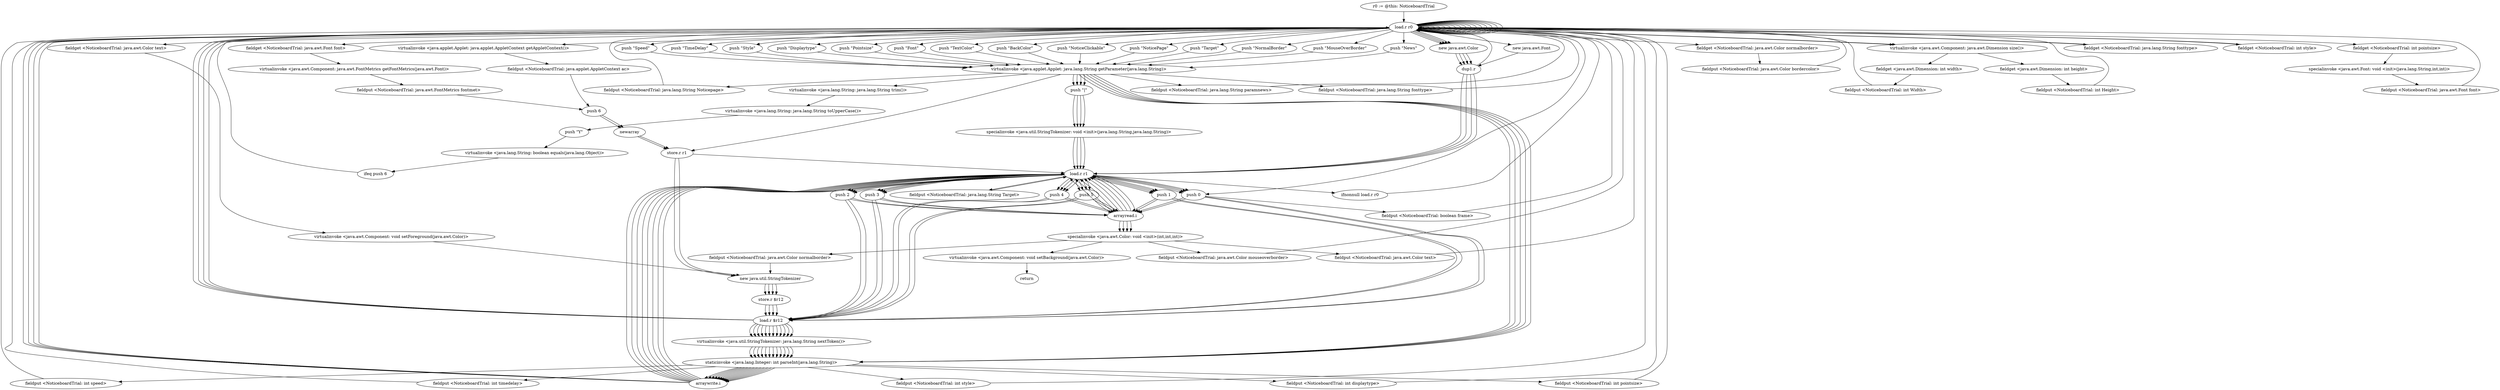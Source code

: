 digraph "" {
    "r0 := @this: NoticeboardTrial"
    "load.r r0"
    "r0 := @this: NoticeboardTrial"->"load.r r0";
    "push \"NoticeClickable\""
    "load.r r0"->"push \"NoticeClickable\"";
    "virtualinvoke <java.applet.Applet: java.lang.String getParameter(java.lang.String)>"
    "push \"NoticeClickable\""->"virtualinvoke <java.applet.Applet: java.lang.String getParameter(java.lang.String)>";
    "virtualinvoke <java.lang.String: java.lang.String trim()>"
    "virtualinvoke <java.applet.Applet: java.lang.String getParameter(java.lang.String)>"->"virtualinvoke <java.lang.String: java.lang.String trim()>";
    "virtualinvoke <java.lang.String: java.lang.String toUpperCase()>"
    "virtualinvoke <java.lang.String: java.lang.String trim()>"->"virtualinvoke <java.lang.String: java.lang.String toUpperCase()>";
    "push \"Y\""
    "virtualinvoke <java.lang.String: java.lang.String toUpperCase()>"->"push \"Y\"";
    "virtualinvoke <java.lang.String: boolean equals(java.lang.Object)>"
    "push \"Y\""->"virtualinvoke <java.lang.String: boolean equals(java.lang.Object)>";
    "ifeq push 6"
    "virtualinvoke <java.lang.String: boolean equals(java.lang.Object)>"->"ifeq push 6";
    "ifeq push 6"->"load.r r0";
    "load.r r0"->"load.r r0";
    "push \"NoticePage\""
    "load.r r0"->"push \"NoticePage\"";
    "push \"NoticePage\""->"virtualinvoke <java.applet.Applet: java.lang.String getParameter(java.lang.String)>";
    "fieldput <NoticeboardTrial: java.lang.String Noticepage>"
    "virtualinvoke <java.applet.Applet: java.lang.String getParameter(java.lang.String)>"->"fieldput <NoticeboardTrial: java.lang.String Noticepage>";
    "fieldput <NoticeboardTrial: java.lang.String Noticepage>"->"load.r r0";
    "load.r r0"->"load.r r0";
    "push \"Target\""
    "load.r r0"->"push \"Target\"";
    "push \"Target\""->"virtualinvoke <java.applet.Applet: java.lang.String getParameter(java.lang.String)>";
    "store.r r1"
    "virtualinvoke <java.applet.Applet: java.lang.String getParameter(java.lang.String)>"->"store.r r1";
    "load.r r1"
    "store.r r1"->"load.r r1";
    "fieldput <NoticeboardTrial: java.lang.String Target>"
    "load.r r1"->"fieldput <NoticeboardTrial: java.lang.String Target>";
    "fieldput <NoticeboardTrial: java.lang.String Target>"->"load.r r1";
    "ifnonnull load.r r0"
    "load.r r1"->"ifnonnull load.r r0";
    "ifnonnull load.r r0"->"load.r r0";
    "push 0"
    "load.r r0"->"push 0";
    "fieldput <NoticeboardTrial: boolean frame>"
    "push 0"->"fieldput <NoticeboardTrial: boolean frame>";
    "fieldput <NoticeboardTrial: boolean frame>"->"load.r r0";
    "load.r r0"->"load.r r0";
    "virtualinvoke <java.applet.Applet: java.applet.AppletContext getAppletContext()>"
    "load.r r0"->"virtualinvoke <java.applet.Applet: java.applet.AppletContext getAppletContext()>";
    "fieldput <NoticeboardTrial: java.applet.AppletContext ac>"
    "virtualinvoke <java.applet.Applet: java.applet.AppletContext getAppletContext()>"->"fieldput <NoticeboardTrial: java.applet.AppletContext ac>";
    "push 6"
    "fieldput <NoticeboardTrial: java.applet.AppletContext ac>"->"push 6";
    "newarray"
    "push 6"->"newarray";
    "newarray"->"store.r r1";
    "new java.util.StringTokenizer"
    "store.r r1"->"new java.util.StringTokenizer";
    "store.r $r12"
    "new java.util.StringTokenizer"->"store.r $r12";
    "load.r $r12"
    "store.r $r12"->"load.r $r12";
    "load.r $r12"->"load.r r0";
    "push \"NormalBorder\""
    "load.r r0"->"push \"NormalBorder\"";
    "push \"NormalBorder\""->"virtualinvoke <java.applet.Applet: java.lang.String getParameter(java.lang.String)>";
    "push \"|\""
    "virtualinvoke <java.applet.Applet: java.lang.String getParameter(java.lang.String)>"->"push \"|\"";
    "specialinvoke <java.util.StringTokenizer: void <init>(java.lang.String,java.lang.String)>"
    "push \"|\""->"specialinvoke <java.util.StringTokenizer: void <init>(java.lang.String,java.lang.String)>";
    "specialinvoke <java.util.StringTokenizer: void <init>(java.lang.String,java.lang.String)>"->"load.r r1";
    "load.r r1"->"push 0";
    "push 0"->"load.r $r12";
    "virtualinvoke <java.util.StringTokenizer: java.lang.String nextToken()>"
    "load.r $r12"->"virtualinvoke <java.util.StringTokenizer: java.lang.String nextToken()>";
    "staticinvoke <java.lang.Integer: int parseInt(java.lang.String)>"
    "virtualinvoke <java.util.StringTokenizer: java.lang.String nextToken()>"->"staticinvoke <java.lang.Integer: int parseInt(java.lang.String)>";
    "arraywrite.i"
    "staticinvoke <java.lang.Integer: int parseInt(java.lang.String)>"->"arraywrite.i";
    "arraywrite.i"->"load.r r1";
    "push 1"
    "load.r r1"->"push 1";
    "push 1"->"load.r $r12";
    "load.r $r12"->"virtualinvoke <java.util.StringTokenizer: java.lang.String nextToken()>";
    "virtualinvoke <java.util.StringTokenizer: java.lang.String nextToken()>"->"staticinvoke <java.lang.Integer: int parseInt(java.lang.String)>";
    "staticinvoke <java.lang.Integer: int parseInt(java.lang.String)>"->"arraywrite.i";
    "arraywrite.i"->"load.r r1";
    "push 2"
    "load.r r1"->"push 2";
    "push 2"->"load.r $r12";
    "load.r $r12"->"virtualinvoke <java.util.StringTokenizer: java.lang.String nextToken()>";
    "virtualinvoke <java.util.StringTokenizer: java.lang.String nextToken()>"->"staticinvoke <java.lang.Integer: int parseInt(java.lang.String)>";
    "staticinvoke <java.lang.Integer: int parseInt(java.lang.String)>"->"arraywrite.i";
    "arraywrite.i"->"load.r r0";
    "new java.awt.Color"
    "load.r r0"->"new java.awt.Color";
    "dup1.r"
    "new java.awt.Color"->"dup1.r";
    "dup1.r"->"load.r r1";
    "load.r r1"->"push 0";
    "arrayread.i"
    "push 0"->"arrayread.i";
    "arrayread.i"->"load.r r1";
    "load.r r1"->"push 1";
    "push 1"->"arrayread.i";
    "arrayread.i"->"load.r r1";
    "load.r r1"->"push 2";
    "push 2"->"arrayread.i";
    "specialinvoke <java.awt.Color: void <init>(int,int,int)>"
    "arrayread.i"->"specialinvoke <java.awt.Color: void <init>(int,int,int)>";
    "fieldput <NoticeboardTrial: java.awt.Color normalborder>"
    "specialinvoke <java.awt.Color: void <init>(int,int,int)>"->"fieldput <NoticeboardTrial: java.awt.Color normalborder>";
    "fieldput <NoticeboardTrial: java.awt.Color normalborder>"->"new java.util.StringTokenizer";
    "new java.util.StringTokenizer"->"store.r $r12";
    "store.r $r12"->"load.r $r12";
    "load.r $r12"->"load.r r0";
    "push \"MouseOverBorder\""
    "load.r r0"->"push \"MouseOverBorder\"";
    "push \"MouseOverBorder\""->"virtualinvoke <java.applet.Applet: java.lang.String getParameter(java.lang.String)>";
    "virtualinvoke <java.applet.Applet: java.lang.String getParameter(java.lang.String)>"->"push \"|\"";
    "push \"|\""->"specialinvoke <java.util.StringTokenizer: void <init>(java.lang.String,java.lang.String)>";
    "specialinvoke <java.util.StringTokenizer: void <init>(java.lang.String,java.lang.String)>"->"load.r r1";
    "push 3"
    "load.r r1"->"push 3";
    "push 3"->"load.r $r12";
    "load.r $r12"->"virtualinvoke <java.util.StringTokenizer: java.lang.String nextToken()>";
    "virtualinvoke <java.util.StringTokenizer: java.lang.String nextToken()>"->"staticinvoke <java.lang.Integer: int parseInt(java.lang.String)>";
    "staticinvoke <java.lang.Integer: int parseInt(java.lang.String)>"->"arraywrite.i";
    "arraywrite.i"->"load.r r1";
    "push 4"
    "load.r r1"->"push 4";
    "push 4"->"load.r $r12";
    "load.r $r12"->"virtualinvoke <java.util.StringTokenizer: java.lang.String nextToken()>";
    "virtualinvoke <java.util.StringTokenizer: java.lang.String nextToken()>"->"staticinvoke <java.lang.Integer: int parseInt(java.lang.String)>";
    "staticinvoke <java.lang.Integer: int parseInt(java.lang.String)>"->"arraywrite.i";
    "arraywrite.i"->"load.r r1";
    "push 5"
    "load.r r1"->"push 5";
    "push 5"->"load.r $r12";
    "load.r $r12"->"virtualinvoke <java.util.StringTokenizer: java.lang.String nextToken()>";
    "virtualinvoke <java.util.StringTokenizer: java.lang.String nextToken()>"->"staticinvoke <java.lang.Integer: int parseInt(java.lang.String)>";
    "staticinvoke <java.lang.Integer: int parseInt(java.lang.String)>"->"arraywrite.i";
    "arraywrite.i"->"load.r r0";
    "load.r r0"->"new java.awt.Color";
    "new java.awt.Color"->"dup1.r";
    "dup1.r"->"load.r r1";
    "load.r r1"->"push 3";
    "push 3"->"arrayread.i";
    "arrayread.i"->"load.r r1";
    "load.r r1"->"push 4";
    "push 4"->"arrayread.i";
    "arrayread.i"->"load.r r1";
    "load.r r1"->"push 5";
    "push 5"->"arrayread.i";
    "arrayread.i"->"specialinvoke <java.awt.Color: void <init>(int,int,int)>";
    "fieldput <NoticeboardTrial: java.awt.Color mouseoverborder>"
    "specialinvoke <java.awt.Color: void <init>(int,int,int)>"->"fieldput <NoticeboardTrial: java.awt.Color mouseoverborder>";
    "fieldput <NoticeboardTrial: java.awt.Color mouseoverborder>"->"load.r r0";
    "load.r r0"->"load.r r0";
    "fieldget <NoticeboardTrial: java.awt.Color normalborder>"
    "load.r r0"->"fieldget <NoticeboardTrial: java.awt.Color normalborder>";
    "fieldput <NoticeboardTrial: java.awt.Color bordercolor>"
    "fieldget <NoticeboardTrial: java.awt.Color normalborder>"->"fieldput <NoticeboardTrial: java.awt.Color bordercolor>";
    "fieldput <NoticeboardTrial: java.awt.Color bordercolor>"->"load.r r0";
    "load.r r0"->"load.r r0";
    "push \"News\""
    "load.r r0"->"push \"News\"";
    "push \"News\""->"virtualinvoke <java.applet.Applet: java.lang.String getParameter(java.lang.String)>";
    "fieldput <NoticeboardTrial: java.lang.String paramnews>"
    "virtualinvoke <java.applet.Applet: java.lang.String getParameter(java.lang.String)>"->"fieldput <NoticeboardTrial: java.lang.String paramnews>";
    "fieldput <NoticeboardTrial: java.lang.String paramnews>"->"load.r r0";
    "load.r r0"->"load.r r0";
    "virtualinvoke <java.awt.Component: java.awt.Dimension size()>"
    "load.r r0"->"virtualinvoke <java.awt.Component: java.awt.Dimension size()>";
    "fieldget <java.awt.Dimension: int height>"
    "virtualinvoke <java.awt.Component: java.awt.Dimension size()>"->"fieldget <java.awt.Dimension: int height>";
    "fieldput <NoticeboardTrial: int Height>"
    "fieldget <java.awt.Dimension: int height>"->"fieldput <NoticeboardTrial: int Height>";
    "fieldput <NoticeboardTrial: int Height>"->"load.r r0";
    "load.r r0"->"load.r r0";
    "load.r r0"->"virtualinvoke <java.awt.Component: java.awt.Dimension size()>";
    "fieldget <java.awt.Dimension: int width>"
    "virtualinvoke <java.awt.Component: java.awt.Dimension size()>"->"fieldget <java.awt.Dimension: int width>";
    "fieldput <NoticeboardTrial: int Width>"
    "fieldget <java.awt.Dimension: int width>"->"fieldput <NoticeboardTrial: int Width>";
    "fieldput <NoticeboardTrial: int Width>"->"load.r r0";
    "load.r r0"->"load.r r0";
    "push \"Speed\""
    "load.r r0"->"push \"Speed\"";
    "push \"Speed\""->"virtualinvoke <java.applet.Applet: java.lang.String getParameter(java.lang.String)>";
    "virtualinvoke <java.applet.Applet: java.lang.String getParameter(java.lang.String)>"->"staticinvoke <java.lang.Integer: int parseInt(java.lang.String)>";
    "fieldput <NoticeboardTrial: int speed>"
    "staticinvoke <java.lang.Integer: int parseInt(java.lang.String)>"->"fieldput <NoticeboardTrial: int speed>";
    "fieldput <NoticeboardTrial: int speed>"->"load.r r0";
    "load.r r0"->"load.r r0";
    "push \"TimeDelay\""
    "load.r r0"->"push \"TimeDelay\"";
    "push \"TimeDelay\""->"virtualinvoke <java.applet.Applet: java.lang.String getParameter(java.lang.String)>";
    "virtualinvoke <java.applet.Applet: java.lang.String getParameter(java.lang.String)>"->"staticinvoke <java.lang.Integer: int parseInt(java.lang.String)>";
    "fieldput <NoticeboardTrial: int timedelay>"
    "staticinvoke <java.lang.Integer: int parseInt(java.lang.String)>"->"fieldput <NoticeboardTrial: int timedelay>";
    "fieldput <NoticeboardTrial: int timedelay>"->"load.r r0";
    "load.r r0"->"load.r r0";
    "push \"Style\""
    "load.r r0"->"push \"Style\"";
    "push \"Style\""->"virtualinvoke <java.applet.Applet: java.lang.String getParameter(java.lang.String)>";
    "virtualinvoke <java.applet.Applet: java.lang.String getParameter(java.lang.String)>"->"staticinvoke <java.lang.Integer: int parseInt(java.lang.String)>";
    "fieldput <NoticeboardTrial: int style>"
    "staticinvoke <java.lang.Integer: int parseInt(java.lang.String)>"->"fieldput <NoticeboardTrial: int style>";
    "fieldput <NoticeboardTrial: int style>"->"load.r r0";
    "load.r r0"->"load.r r0";
    "push \"Displaytype\""
    "load.r r0"->"push \"Displaytype\"";
    "push \"Displaytype\""->"virtualinvoke <java.applet.Applet: java.lang.String getParameter(java.lang.String)>";
    "virtualinvoke <java.applet.Applet: java.lang.String getParameter(java.lang.String)>"->"staticinvoke <java.lang.Integer: int parseInt(java.lang.String)>";
    "fieldput <NoticeboardTrial: int displaytype>"
    "staticinvoke <java.lang.Integer: int parseInt(java.lang.String)>"->"fieldput <NoticeboardTrial: int displaytype>";
    "fieldput <NoticeboardTrial: int displaytype>"->"load.r r0";
    "load.r r0"->"load.r r0";
    "push \"Pointsize\""
    "load.r r0"->"push \"Pointsize\"";
    "push \"Pointsize\""->"virtualinvoke <java.applet.Applet: java.lang.String getParameter(java.lang.String)>";
    "virtualinvoke <java.applet.Applet: java.lang.String getParameter(java.lang.String)>"->"staticinvoke <java.lang.Integer: int parseInt(java.lang.String)>";
    "fieldput <NoticeboardTrial: int pointsize>"
    "staticinvoke <java.lang.Integer: int parseInt(java.lang.String)>"->"fieldput <NoticeboardTrial: int pointsize>";
    "fieldput <NoticeboardTrial: int pointsize>"->"load.r r0";
    "load.r r0"->"load.r r0";
    "push \"Font\""
    "load.r r0"->"push \"Font\"";
    "push \"Font\""->"virtualinvoke <java.applet.Applet: java.lang.String getParameter(java.lang.String)>";
    "fieldput <NoticeboardTrial: java.lang.String fonttype>"
    "virtualinvoke <java.applet.Applet: java.lang.String getParameter(java.lang.String)>"->"fieldput <NoticeboardTrial: java.lang.String fonttype>";
    "fieldput <NoticeboardTrial: java.lang.String fonttype>"->"load.r r0";
    "new java.awt.Font"
    "load.r r0"->"new java.awt.Font";
    "new java.awt.Font"->"dup1.r";
    "dup1.r"->"load.r r0";
    "fieldget <NoticeboardTrial: java.lang.String fonttype>"
    "load.r r0"->"fieldget <NoticeboardTrial: java.lang.String fonttype>";
    "fieldget <NoticeboardTrial: java.lang.String fonttype>"->"load.r r0";
    "fieldget <NoticeboardTrial: int style>"
    "load.r r0"->"fieldget <NoticeboardTrial: int style>";
    "fieldget <NoticeboardTrial: int style>"->"load.r r0";
    "fieldget <NoticeboardTrial: int pointsize>"
    "load.r r0"->"fieldget <NoticeboardTrial: int pointsize>";
    "specialinvoke <java.awt.Font: void <init>(java.lang.String,int,int)>"
    "fieldget <NoticeboardTrial: int pointsize>"->"specialinvoke <java.awt.Font: void <init>(java.lang.String,int,int)>";
    "fieldput <NoticeboardTrial: java.awt.Font font>"
    "specialinvoke <java.awt.Font: void <init>(java.lang.String,int,int)>"->"fieldput <NoticeboardTrial: java.awt.Font font>";
    "fieldput <NoticeboardTrial: java.awt.Font font>"->"load.r r0";
    "load.r r0"->"load.r r0";
    "load.r r0"->"load.r r0";
    "fieldget <NoticeboardTrial: java.awt.Font font>"
    "load.r r0"->"fieldget <NoticeboardTrial: java.awt.Font font>";
    "virtualinvoke <java.awt.Component: java.awt.FontMetrics getFontMetrics(java.awt.Font)>"
    "fieldget <NoticeboardTrial: java.awt.Font font>"->"virtualinvoke <java.awt.Component: java.awt.FontMetrics getFontMetrics(java.awt.Font)>";
    "fieldput <NoticeboardTrial: java.awt.FontMetrics fontmet>"
    "virtualinvoke <java.awt.Component: java.awt.FontMetrics getFontMetrics(java.awt.Font)>"->"fieldput <NoticeboardTrial: java.awt.FontMetrics fontmet>";
    "fieldput <NoticeboardTrial: java.awt.FontMetrics fontmet>"->"push 6";
    "push 6"->"newarray";
    "newarray"->"store.r r1";
    "store.r r1"->"new java.util.StringTokenizer";
    "new java.util.StringTokenizer"->"store.r $r12";
    "store.r $r12"->"load.r $r12";
    "load.r $r12"->"load.r r0";
    "push \"TextColor\""
    "load.r r0"->"push \"TextColor\"";
    "push \"TextColor\""->"virtualinvoke <java.applet.Applet: java.lang.String getParameter(java.lang.String)>";
    "virtualinvoke <java.applet.Applet: java.lang.String getParameter(java.lang.String)>"->"push \"|\"";
    "push \"|\""->"specialinvoke <java.util.StringTokenizer: void <init>(java.lang.String,java.lang.String)>";
    "specialinvoke <java.util.StringTokenizer: void <init>(java.lang.String,java.lang.String)>"->"load.r r1";
    "load.r r1"->"push 0";
    "push 0"->"load.r $r12";
    "load.r $r12"->"virtualinvoke <java.util.StringTokenizer: java.lang.String nextToken()>";
    "virtualinvoke <java.util.StringTokenizer: java.lang.String nextToken()>"->"staticinvoke <java.lang.Integer: int parseInt(java.lang.String)>";
    "staticinvoke <java.lang.Integer: int parseInt(java.lang.String)>"->"arraywrite.i";
    "arraywrite.i"->"load.r r1";
    "load.r r1"->"push 1";
    "push 1"->"load.r $r12";
    "load.r $r12"->"virtualinvoke <java.util.StringTokenizer: java.lang.String nextToken()>";
    "virtualinvoke <java.util.StringTokenizer: java.lang.String nextToken()>"->"staticinvoke <java.lang.Integer: int parseInt(java.lang.String)>";
    "staticinvoke <java.lang.Integer: int parseInt(java.lang.String)>"->"arraywrite.i";
    "arraywrite.i"->"load.r r1";
    "load.r r1"->"push 2";
    "push 2"->"load.r $r12";
    "load.r $r12"->"virtualinvoke <java.util.StringTokenizer: java.lang.String nextToken()>";
    "virtualinvoke <java.util.StringTokenizer: java.lang.String nextToken()>"->"staticinvoke <java.lang.Integer: int parseInt(java.lang.String)>";
    "staticinvoke <java.lang.Integer: int parseInt(java.lang.String)>"->"arraywrite.i";
    "arraywrite.i"->"load.r r0";
    "load.r r0"->"new java.awt.Color";
    "new java.awt.Color"->"dup1.r";
    "dup1.r"->"load.r r1";
    "load.r r1"->"push 0";
    "push 0"->"arrayread.i";
    "arrayread.i"->"load.r r1";
    "load.r r1"->"push 1";
    "push 1"->"arrayread.i";
    "arrayread.i"->"load.r r1";
    "load.r r1"->"push 2";
    "push 2"->"arrayread.i";
    "arrayread.i"->"specialinvoke <java.awt.Color: void <init>(int,int,int)>";
    "fieldput <NoticeboardTrial: java.awt.Color text>"
    "specialinvoke <java.awt.Color: void <init>(int,int,int)>"->"fieldput <NoticeboardTrial: java.awt.Color text>";
    "fieldput <NoticeboardTrial: java.awt.Color text>"->"load.r r0";
    "load.r r0"->"load.r r0";
    "fieldget <NoticeboardTrial: java.awt.Color text>"
    "load.r r0"->"fieldget <NoticeboardTrial: java.awt.Color text>";
    "virtualinvoke <java.awt.Component: void setForeground(java.awt.Color)>"
    "fieldget <NoticeboardTrial: java.awt.Color text>"->"virtualinvoke <java.awt.Component: void setForeground(java.awt.Color)>";
    "virtualinvoke <java.awt.Component: void setForeground(java.awt.Color)>"->"new java.util.StringTokenizer";
    "new java.util.StringTokenizer"->"store.r $r12";
    "store.r $r12"->"load.r $r12";
    "load.r $r12"->"load.r r0";
    "push \"BackColor\""
    "load.r r0"->"push \"BackColor\"";
    "push \"BackColor\""->"virtualinvoke <java.applet.Applet: java.lang.String getParameter(java.lang.String)>";
    "virtualinvoke <java.applet.Applet: java.lang.String getParameter(java.lang.String)>"->"push \"|\"";
    "push \"|\""->"specialinvoke <java.util.StringTokenizer: void <init>(java.lang.String,java.lang.String)>";
    "specialinvoke <java.util.StringTokenizer: void <init>(java.lang.String,java.lang.String)>"->"load.r r1";
    "load.r r1"->"push 3";
    "push 3"->"load.r $r12";
    "load.r $r12"->"virtualinvoke <java.util.StringTokenizer: java.lang.String nextToken()>";
    "virtualinvoke <java.util.StringTokenizer: java.lang.String nextToken()>"->"staticinvoke <java.lang.Integer: int parseInt(java.lang.String)>";
    "staticinvoke <java.lang.Integer: int parseInt(java.lang.String)>"->"arraywrite.i";
    "arraywrite.i"->"load.r r1";
    "load.r r1"->"push 4";
    "push 4"->"load.r $r12";
    "load.r $r12"->"virtualinvoke <java.util.StringTokenizer: java.lang.String nextToken()>";
    "virtualinvoke <java.util.StringTokenizer: java.lang.String nextToken()>"->"staticinvoke <java.lang.Integer: int parseInt(java.lang.String)>";
    "staticinvoke <java.lang.Integer: int parseInt(java.lang.String)>"->"arraywrite.i";
    "arraywrite.i"->"load.r r1";
    "load.r r1"->"push 5";
    "push 5"->"load.r $r12";
    "load.r $r12"->"virtualinvoke <java.util.StringTokenizer: java.lang.String nextToken()>";
    "virtualinvoke <java.util.StringTokenizer: java.lang.String nextToken()>"->"staticinvoke <java.lang.Integer: int parseInt(java.lang.String)>";
    "staticinvoke <java.lang.Integer: int parseInt(java.lang.String)>"->"arraywrite.i";
    "arraywrite.i"->"load.r r0";
    "load.r r0"->"new java.awt.Color";
    "new java.awt.Color"->"dup1.r";
    "dup1.r"->"load.r r1";
    "load.r r1"->"push 3";
    "push 3"->"arrayread.i";
    "arrayread.i"->"load.r r1";
    "load.r r1"->"push 4";
    "push 4"->"arrayread.i";
    "arrayread.i"->"load.r r1";
    "load.r r1"->"push 5";
    "push 5"->"arrayread.i";
    "arrayread.i"->"specialinvoke <java.awt.Color: void <init>(int,int,int)>";
    "virtualinvoke <java.awt.Component: void setBackground(java.awt.Color)>"
    "specialinvoke <java.awt.Color: void <init>(int,int,int)>"->"virtualinvoke <java.awt.Component: void setBackground(java.awt.Color)>";
    "return"
    "virtualinvoke <java.awt.Component: void setBackground(java.awt.Color)>"->"return";
}
